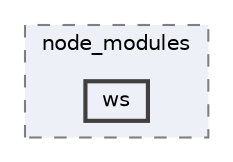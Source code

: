 digraph "pkiclassroomrescheduler/src/main/frontend/node_modules/ws"
{
 // LATEX_PDF_SIZE
  bgcolor="transparent";
  edge [fontname=Helvetica,fontsize=10,labelfontname=Helvetica,labelfontsize=10];
  node [fontname=Helvetica,fontsize=10,shape=box,height=0.2,width=0.4];
  compound=true
  subgraph clusterdir_72953eda66ccb3a2722c28e1c3e6c23b {
    graph [ bgcolor="#edf0f7", pencolor="grey50", label="node_modules", fontname=Helvetica,fontsize=10 style="filled,dashed", URL="dir_72953eda66ccb3a2722c28e1c3e6c23b.html",tooltip=""]
  dir_225abb972665756135316b005a90939c [label="ws", fillcolor="#edf0f7", color="grey25", style="filled,bold", URL="dir_225abb972665756135316b005a90939c.html",tooltip=""];
  }
}
